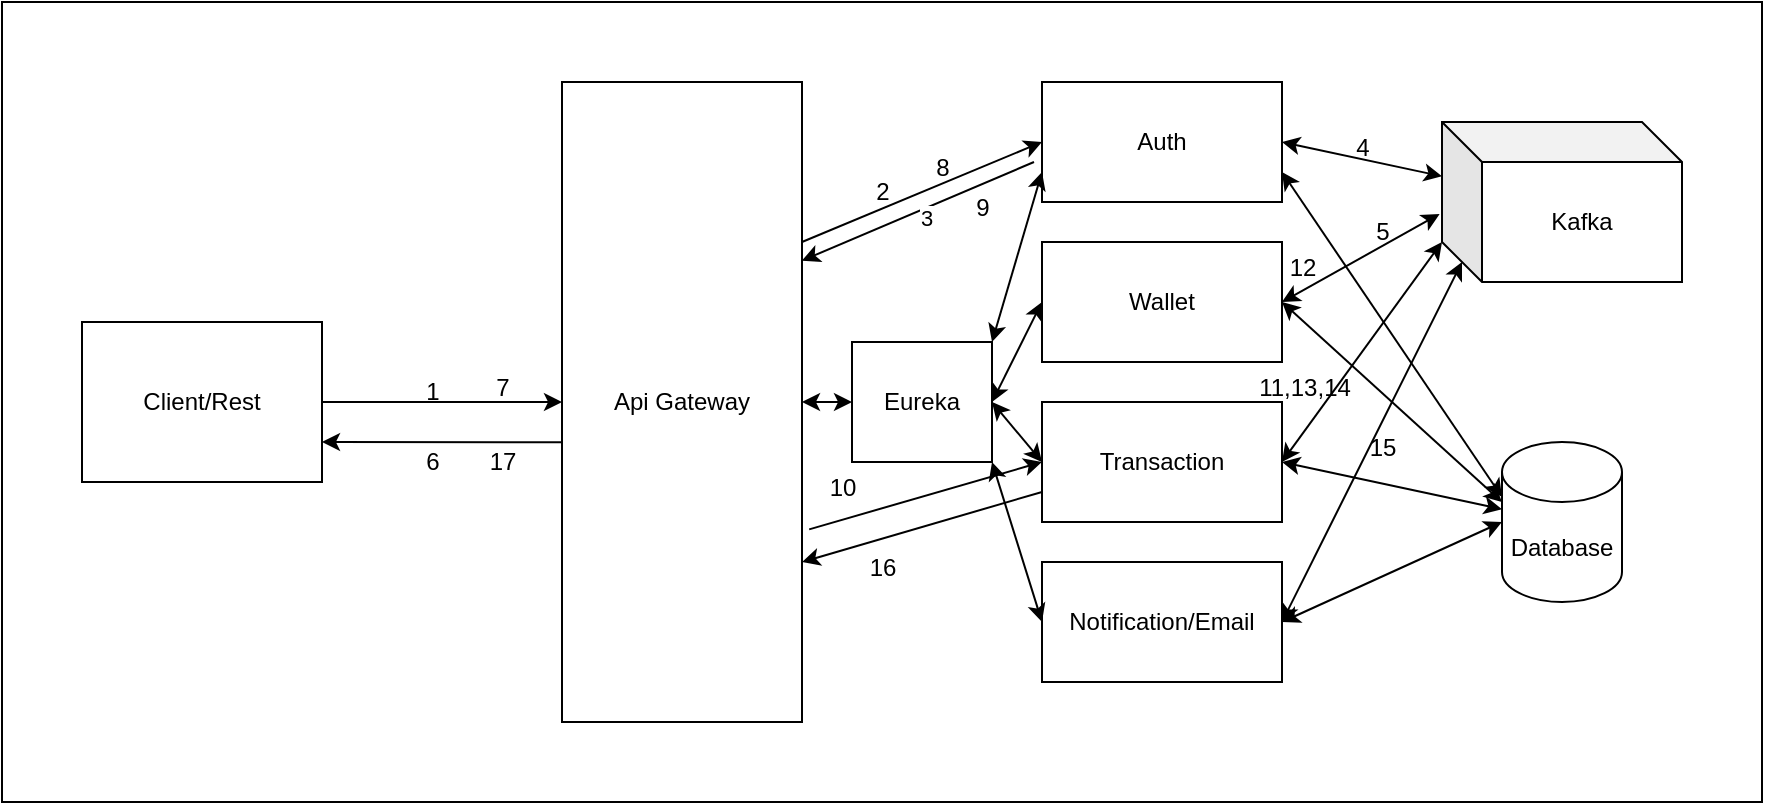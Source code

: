 <mxfile version="22.0.0" type="device">
  <diagram name="Page-1" id="CwXvioL5mNJ8i1unEkVo">
    <mxGraphModel dx="1050" dy="566" grid="1" gridSize="10" guides="1" tooltips="1" connect="1" arrows="1" fold="1" page="1" pageScale="1" pageWidth="850" pageHeight="1100" math="0" shadow="0">
      <root>
        <mxCell id="0" />
        <mxCell id="1" parent="0" />
        <mxCell id="QpdDdgJQv797YTODCWFm-54" value="" style="rounded=0;whiteSpace=wrap;html=1;shadow=0;" vertex="1" parent="1">
          <mxGeometry width="880" height="400" as="geometry" />
        </mxCell>
        <mxCell id="QpdDdgJQv797YTODCWFm-1" value="Client/Rest" style="rounded=0;whiteSpace=wrap;html=1;" vertex="1" parent="1">
          <mxGeometry x="40" y="160" width="120" height="80" as="geometry" />
        </mxCell>
        <mxCell id="QpdDdgJQv797YTODCWFm-2" value="Api Gateway" style="rounded=0;whiteSpace=wrap;html=1;" vertex="1" parent="1">
          <mxGeometry x="280" y="40" width="120" height="320" as="geometry" />
        </mxCell>
        <mxCell id="QpdDdgJQv797YTODCWFm-3" value="Auth" style="rounded=0;whiteSpace=wrap;html=1;" vertex="1" parent="1">
          <mxGeometry x="520" y="40" width="120" height="60" as="geometry" />
        </mxCell>
        <mxCell id="QpdDdgJQv797YTODCWFm-4" value="Wallet" style="rounded=0;whiteSpace=wrap;html=1;" vertex="1" parent="1">
          <mxGeometry x="520" y="120" width="120" height="60" as="geometry" />
        </mxCell>
        <mxCell id="QpdDdgJQv797YTODCWFm-5" value="Transaction" style="rounded=0;whiteSpace=wrap;html=1;" vertex="1" parent="1">
          <mxGeometry x="520" y="200" width="120" height="60" as="geometry" />
        </mxCell>
        <mxCell id="QpdDdgJQv797YTODCWFm-6" value="Notification/Email" style="rounded=0;whiteSpace=wrap;html=1;" vertex="1" parent="1">
          <mxGeometry x="520" y="280" width="120" height="60" as="geometry" />
        </mxCell>
        <mxCell id="QpdDdgJQv797YTODCWFm-7" value="Database" style="shape=cylinder3;whiteSpace=wrap;html=1;boundedLbl=1;backgroundOutline=1;size=15;" vertex="1" parent="1">
          <mxGeometry x="750" y="220" width="60" height="80" as="geometry" />
        </mxCell>
        <mxCell id="QpdDdgJQv797YTODCWFm-9" value="Kafka" style="shape=cube;whiteSpace=wrap;html=1;boundedLbl=1;backgroundOutline=1;darkOpacity=0.05;darkOpacity2=0.1;" vertex="1" parent="1">
          <mxGeometry x="720" y="60" width="120" height="80" as="geometry" />
        </mxCell>
        <mxCell id="QpdDdgJQv797YTODCWFm-10" value="Eureka" style="rounded=0;whiteSpace=wrap;html=1;" vertex="1" parent="1">
          <mxGeometry x="425" y="170" width="70" height="60" as="geometry" />
        </mxCell>
        <mxCell id="QpdDdgJQv797YTODCWFm-11" value="" style="endArrow=classic;html=1;rounded=0;entryX=0;entryY=0.5;entryDx=0;entryDy=0;exitX=1;exitY=0.25;exitDx=0;exitDy=0;" edge="1" parent="1" source="QpdDdgJQv797YTODCWFm-2" target="QpdDdgJQv797YTODCWFm-3">
          <mxGeometry width="50" height="50" relative="1" as="geometry">
            <mxPoint x="400" y="320" as="sourcePoint" />
            <mxPoint x="470" y="130" as="targetPoint" />
          </mxGeometry>
        </mxCell>
        <mxCell id="QpdDdgJQv797YTODCWFm-12" value="" style="endArrow=classic;html=1;rounded=0;entryX=0;entryY=0.5;entryDx=0;entryDy=0;exitX=1;exitY=0.5;exitDx=0;exitDy=0;" edge="1" parent="1" source="QpdDdgJQv797YTODCWFm-1" target="QpdDdgJQv797YTODCWFm-2">
          <mxGeometry width="50" height="50" relative="1" as="geometry">
            <mxPoint x="400" y="320" as="sourcePoint" />
            <mxPoint x="450" y="270" as="targetPoint" />
          </mxGeometry>
        </mxCell>
        <mxCell id="QpdDdgJQv797YTODCWFm-14" value="" style="endArrow=classic;html=1;rounded=0;entryX=1;entryY=0.75;entryDx=0;entryDy=0;exitX=0;exitY=0.563;exitDx=0;exitDy=0;exitPerimeter=0;" edge="1" parent="1" source="QpdDdgJQv797YTODCWFm-2" target="QpdDdgJQv797YTODCWFm-1">
          <mxGeometry width="50" height="50" relative="1" as="geometry">
            <mxPoint x="270" y="220" as="sourcePoint" />
            <mxPoint x="450" y="270" as="targetPoint" />
          </mxGeometry>
        </mxCell>
        <mxCell id="QpdDdgJQv797YTODCWFm-15" value="1" style="text;html=1;align=center;verticalAlign=middle;resizable=0;points=[];autosize=1;strokeColor=none;fillColor=none;" vertex="1" parent="1">
          <mxGeometry x="200" y="180" width="30" height="30" as="geometry" />
        </mxCell>
        <mxCell id="QpdDdgJQv797YTODCWFm-16" value="2" style="text;html=1;align=center;verticalAlign=middle;resizable=0;points=[];autosize=1;strokeColor=none;fillColor=none;" vertex="1" parent="1">
          <mxGeometry x="425" y="80" width="30" height="30" as="geometry" />
        </mxCell>
        <mxCell id="QpdDdgJQv797YTODCWFm-17" value="" style="endArrow=classic;html=1;rounded=0;entryX=1.03;entryY=0.201;entryDx=0;entryDy=0;entryPerimeter=0;" edge="1" parent="1">
          <mxGeometry width="50" height="50" relative="1" as="geometry">
            <mxPoint x="516" y="80" as="sourcePoint" />
            <mxPoint x="400.0" y="129.32" as="targetPoint" />
          </mxGeometry>
        </mxCell>
        <mxCell id="QpdDdgJQv797YTODCWFm-32" value="3" style="edgeLabel;html=1;align=center;verticalAlign=middle;resizable=0;points=[];" vertex="1" connectable="0" parent="QpdDdgJQv797YTODCWFm-17">
          <mxGeometry x="-0.036" y="4" relative="1" as="geometry">
            <mxPoint as="offset" />
          </mxGeometry>
        </mxCell>
        <mxCell id="QpdDdgJQv797YTODCWFm-18" value="" style="endArrow=classic;startArrow=classic;html=1;rounded=0;entryX=0;entryY=0.5;entryDx=0;entryDy=0;exitX=1;exitY=0.5;exitDx=0;exitDy=0;" edge="1" parent="1" source="QpdDdgJQv797YTODCWFm-2" target="QpdDdgJQv797YTODCWFm-10">
          <mxGeometry width="50" height="50" relative="1" as="geometry">
            <mxPoint x="400" y="320" as="sourcePoint" />
            <mxPoint x="450" y="270" as="targetPoint" />
          </mxGeometry>
        </mxCell>
        <mxCell id="QpdDdgJQv797YTODCWFm-19" value="" style="endArrow=classic;startArrow=classic;html=1;rounded=0;entryX=1;entryY=0.5;entryDx=0;entryDy=0;exitX=0;exitY=0.5;exitDx=0;exitDy=0;" edge="1" parent="1" source="QpdDdgJQv797YTODCWFm-5" target="QpdDdgJQv797YTODCWFm-10">
          <mxGeometry width="50" height="50" relative="1" as="geometry">
            <mxPoint x="400" y="320" as="sourcePoint" />
            <mxPoint x="450" y="270" as="targetPoint" />
          </mxGeometry>
        </mxCell>
        <mxCell id="QpdDdgJQv797YTODCWFm-20" value="" style="endArrow=classic;startArrow=classic;html=1;rounded=0;entryX=1;entryY=1;entryDx=0;entryDy=0;exitX=0;exitY=0.5;exitDx=0;exitDy=0;" edge="1" parent="1" source="QpdDdgJQv797YTODCWFm-6" target="QpdDdgJQv797YTODCWFm-10">
          <mxGeometry width="50" height="50" relative="1" as="geometry">
            <mxPoint x="400" y="320" as="sourcePoint" />
            <mxPoint x="450" y="270" as="targetPoint" />
          </mxGeometry>
        </mxCell>
        <mxCell id="QpdDdgJQv797YTODCWFm-21" value="" style="endArrow=classic;startArrow=classic;html=1;rounded=0;entryX=0;entryY=0.5;entryDx=0;entryDy=0;exitX=1;exitY=0.5;exitDx=0;exitDy=0;" edge="1" parent="1" source="QpdDdgJQv797YTODCWFm-10" target="QpdDdgJQv797YTODCWFm-4">
          <mxGeometry width="50" height="50" relative="1" as="geometry">
            <mxPoint x="400" y="320" as="sourcePoint" />
            <mxPoint x="450" y="270" as="targetPoint" />
          </mxGeometry>
        </mxCell>
        <mxCell id="QpdDdgJQv797YTODCWFm-22" value="" style="endArrow=classic;startArrow=classic;html=1;rounded=0;entryX=0;entryY=0.75;entryDx=0;entryDy=0;exitX=1;exitY=0;exitDx=0;exitDy=0;" edge="1" parent="1" source="QpdDdgJQv797YTODCWFm-10" target="QpdDdgJQv797YTODCWFm-3">
          <mxGeometry width="50" height="50" relative="1" as="geometry">
            <mxPoint x="400" y="320" as="sourcePoint" />
            <mxPoint x="450" y="270" as="targetPoint" />
          </mxGeometry>
        </mxCell>
        <mxCell id="QpdDdgJQv797YTODCWFm-23" value="" style="endArrow=classic;startArrow=classic;html=1;rounded=0;exitX=1;exitY=0.5;exitDx=0;exitDy=0;" edge="1" parent="1" source="QpdDdgJQv797YTODCWFm-3" target="QpdDdgJQv797YTODCWFm-9">
          <mxGeometry width="50" height="50" relative="1" as="geometry">
            <mxPoint x="400" y="320" as="sourcePoint" />
            <mxPoint x="450" y="270" as="targetPoint" />
          </mxGeometry>
        </mxCell>
        <mxCell id="QpdDdgJQv797YTODCWFm-24" value="" style="endArrow=classic;startArrow=classic;html=1;rounded=0;exitX=1;exitY=0.5;exitDx=0;exitDy=0;entryX=-0.01;entryY=0.575;entryDx=0;entryDy=0;entryPerimeter=0;" edge="1" parent="1" source="QpdDdgJQv797YTODCWFm-4" target="QpdDdgJQv797YTODCWFm-9">
          <mxGeometry width="50" height="50" relative="1" as="geometry">
            <mxPoint x="650" y="80" as="sourcePoint" />
            <mxPoint x="730" y="97" as="targetPoint" />
          </mxGeometry>
        </mxCell>
        <mxCell id="QpdDdgJQv797YTODCWFm-25" value="" style="endArrow=classic;startArrow=classic;html=1;rounded=0;exitX=1;exitY=0.5;exitDx=0;exitDy=0;entryX=0;entryY=0;entryDx=0;entryDy=60;entryPerimeter=0;" edge="1" parent="1" source="QpdDdgJQv797YTODCWFm-5" target="QpdDdgJQv797YTODCWFm-9">
          <mxGeometry width="50" height="50" relative="1" as="geometry">
            <mxPoint x="660" y="90" as="sourcePoint" />
            <mxPoint x="740" y="107" as="targetPoint" />
          </mxGeometry>
        </mxCell>
        <mxCell id="QpdDdgJQv797YTODCWFm-26" value="" style="endArrow=classic;startArrow=classic;html=1;rounded=0;exitX=1;exitY=0.5;exitDx=0;exitDy=0;entryX=0;entryY=0;entryDx=10;entryDy=70;entryPerimeter=0;" edge="1" parent="1" source="QpdDdgJQv797YTODCWFm-6" target="QpdDdgJQv797YTODCWFm-9">
          <mxGeometry width="50" height="50" relative="1" as="geometry">
            <mxPoint x="670" y="100" as="sourcePoint" />
            <mxPoint x="750" y="117" as="targetPoint" />
          </mxGeometry>
        </mxCell>
        <mxCell id="QpdDdgJQv797YTODCWFm-27" value="" style="endArrow=classic;startArrow=classic;html=1;rounded=0;exitX=1;exitY=0.5;exitDx=0;exitDy=0;" edge="1" parent="1" source="QpdDdgJQv797YTODCWFm-5" target="QpdDdgJQv797YTODCWFm-7">
          <mxGeometry width="50" height="50" relative="1" as="geometry">
            <mxPoint x="400" y="320" as="sourcePoint" />
            <mxPoint x="450" y="270" as="targetPoint" />
          </mxGeometry>
        </mxCell>
        <mxCell id="QpdDdgJQv797YTODCWFm-28" value="" style="endArrow=classic;startArrow=classic;html=1;rounded=0;exitX=1;exitY=0.75;exitDx=0;exitDy=0;entryX=0;entryY=0;entryDx=0;entryDy=27.5;entryPerimeter=0;" edge="1" parent="1" source="QpdDdgJQv797YTODCWFm-3" target="QpdDdgJQv797YTODCWFm-7">
          <mxGeometry width="50" height="50" relative="1" as="geometry">
            <mxPoint x="680" y="110" as="sourcePoint" />
            <mxPoint x="760" y="127" as="targetPoint" />
          </mxGeometry>
        </mxCell>
        <mxCell id="QpdDdgJQv797YTODCWFm-29" value="" style="endArrow=classic;startArrow=classic;html=1;rounded=0;exitX=1;exitY=0.5;exitDx=0;exitDy=0;" edge="1" parent="1" source="QpdDdgJQv797YTODCWFm-4">
          <mxGeometry width="50" height="50" relative="1" as="geometry">
            <mxPoint x="650" y="95" as="sourcePoint" />
            <mxPoint x="750" y="250" as="targetPoint" />
          </mxGeometry>
        </mxCell>
        <mxCell id="QpdDdgJQv797YTODCWFm-30" value="" style="endArrow=classic;startArrow=classic;html=1;rounded=0;entryX=0;entryY=0.5;entryDx=0;entryDy=0;entryPerimeter=0;" edge="1" parent="1" target="QpdDdgJQv797YTODCWFm-7">
          <mxGeometry width="50" height="50" relative="1" as="geometry">
            <mxPoint x="640" y="310" as="sourcePoint" />
            <mxPoint x="740" y="270" as="targetPoint" />
          </mxGeometry>
        </mxCell>
        <mxCell id="QpdDdgJQv797YTODCWFm-33" value="4" style="text;html=1;align=center;verticalAlign=middle;resizable=0;points=[];autosize=1;strokeColor=none;fillColor=none;" vertex="1" parent="1">
          <mxGeometry x="665" y="58" width="30" height="30" as="geometry" />
        </mxCell>
        <mxCell id="QpdDdgJQv797YTODCWFm-34" value="5" style="text;html=1;align=center;verticalAlign=middle;resizable=0;points=[];autosize=1;strokeColor=none;fillColor=none;" vertex="1" parent="1">
          <mxGeometry x="675" y="100" width="30" height="30" as="geometry" />
        </mxCell>
        <mxCell id="QpdDdgJQv797YTODCWFm-35" value="6" style="text;html=1;align=center;verticalAlign=middle;resizable=0;points=[];autosize=1;strokeColor=none;fillColor=none;" vertex="1" parent="1">
          <mxGeometry x="200" y="215" width="30" height="30" as="geometry" />
        </mxCell>
        <mxCell id="QpdDdgJQv797YTODCWFm-36" value="7" style="text;html=1;align=center;verticalAlign=middle;resizable=0;points=[];autosize=1;strokeColor=none;fillColor=none;" vertex="1" parent="1">
          <mxGeometry x="235" y="178" width="30" height="30" as="geometry" />
        </mxCell>
        <mxCell id="QpdDdgJQv797YTODCWFm-37" value="8" style="text;html=1;align=center;verticalAlign=middle;resizable=0;points=[];autosize=1;strokeColor=none;fillColor=none;" vertex="1" parent="1">
          <mxGeometry x="455" y="68" width="30" height="30" as="geometry" />
        </mxCell>
        <mxCell id="QpdDdgJQv797YTODCWFm-38" value="9" style="text;html=1;align=center;verticalAlign=middle;resizable=0;points=[];autosize=1;strokeColor=none;fillColor=none;" vertex="1" parent="1">
          <mxGeometry x="475" y="88" width="30" height="30" as="geometry" />
        </mxCell>
        <mxCell id="QpdDdgJQv797YTODCWFm-39" value="" style="endArrow=classic;html=1;rounded=0;entryX=0;entryY=0.5;entryDx=0;entryDy=0;exitX=1.03;exitY=0.699;exitDx=0;exitDy=0;exitPerimeter=0;" edge="1" parent="1" source="QpdDdgJQv797YTODCWFm-2" target="QpdDdgJQv797YTODCWFm-5">
          <mxGeometry width="50" height="50" relative="1" as="geometry">
            <mxPoint x="400" y="320" as="sourcePoint" />
            <mxPoint x="450" y="270" as="targetPoint" />
          </mxGeometry>
        </mxCell>
        <mxCell id="QpdDdgJQv797YTODCWFm-40" value="" style="endArrow=classic;html=1;rounded=0;entryX=1;entryY=0.75;entryDx=0;entryDy=0;exitX=0;exitY=0.75;exitDx=0;exitDy=0;" edge="1" parent="1" source="QpdDdgJQv797YTODCWFm-5" target="QpdDdgJQv797YTODCWFm-2">
          <mxGeometry width="50" height="50" relative="1" as="geometry">
            <mxPoint x="400" y="320" as="sourcePoint" />
            <mxPoint x="450" y="270" as="targetPoint" />
          </mxGeometry>
        </mxCell>
        <mxCell id="QpdDdgJQv797YTODCWFm-46" value="10" style="text;html=1;align=center;verticalAlign=middle;resizable=0;points=[];autosize=1;strokeColor=none;fillColor=none;" vertex="1" parent="1">
          <mxGeometry x="400" y="228" width="40" height="30" as="geometry" />
        </mxCell>
        <mxCell id="QpdDdgJQv797YTODCWFm-47" value="11,13,14" style="text;html=1;align=center;verticalAlign=middle;resizable=0;points=[];autosize=1;strokeColor=none;fillColor=none;" vertex="1" parent="1">
          <mxGeometry x="616" y="178" width="70" height="30" as="geometry" />
        </mxCell>
        <mxCell id="QpdDdgJQv797YTODCWFm-48" value="12" style="text;html=1;align=center;verticalAlign=middle;resizable=0;points=[];autosize=1;strokeColor=none;fillColor=none;" vertex="1" parent="1">
          <mxGeometry x="630" y="118" width="40" height="30" as="geometry" />
        </mxCell>
        <mxCell id="QpdDdgJQv797YTODCWFm-50" value="15" style="text;html=1;align=center;verticalAlign=middle;resizable=0;points=[];autosize=1;strokeColor=none;fillColor=none;" vertex="1" parent="1">
          <mxGeometry x="670" y="208" width="40" height="30" as="geometry" />
        </mxCell>
        <mxCell id="QpdDdgJQv797YTODCWFm-52" value="16" style="text;html=1;align=center;verticalAlign=middle;resizable=0;points=[];autosize=1;strokeColor=none;fillColor=none;" vertex="1" parent="1">
          <mxGeometry x="420" y="268" width="40" height="30" as="geometry" />
        </mxCell>
        <mxCell id="QpdDdgJQv797YTODCWFm-53" value="17" style="text;html=1;align=center;verticalAlign=middle;resizable=0;points=[];autosize=1;strokeColor=none;fillColor=none;" vertex="1" parent="1">
          <mxGeometry x="230" y="215" width="40" height="30" as="geometry" />
        </mxCell>
      </root>
    </mxGraphModel>
  </diagram>
</mxfile>

